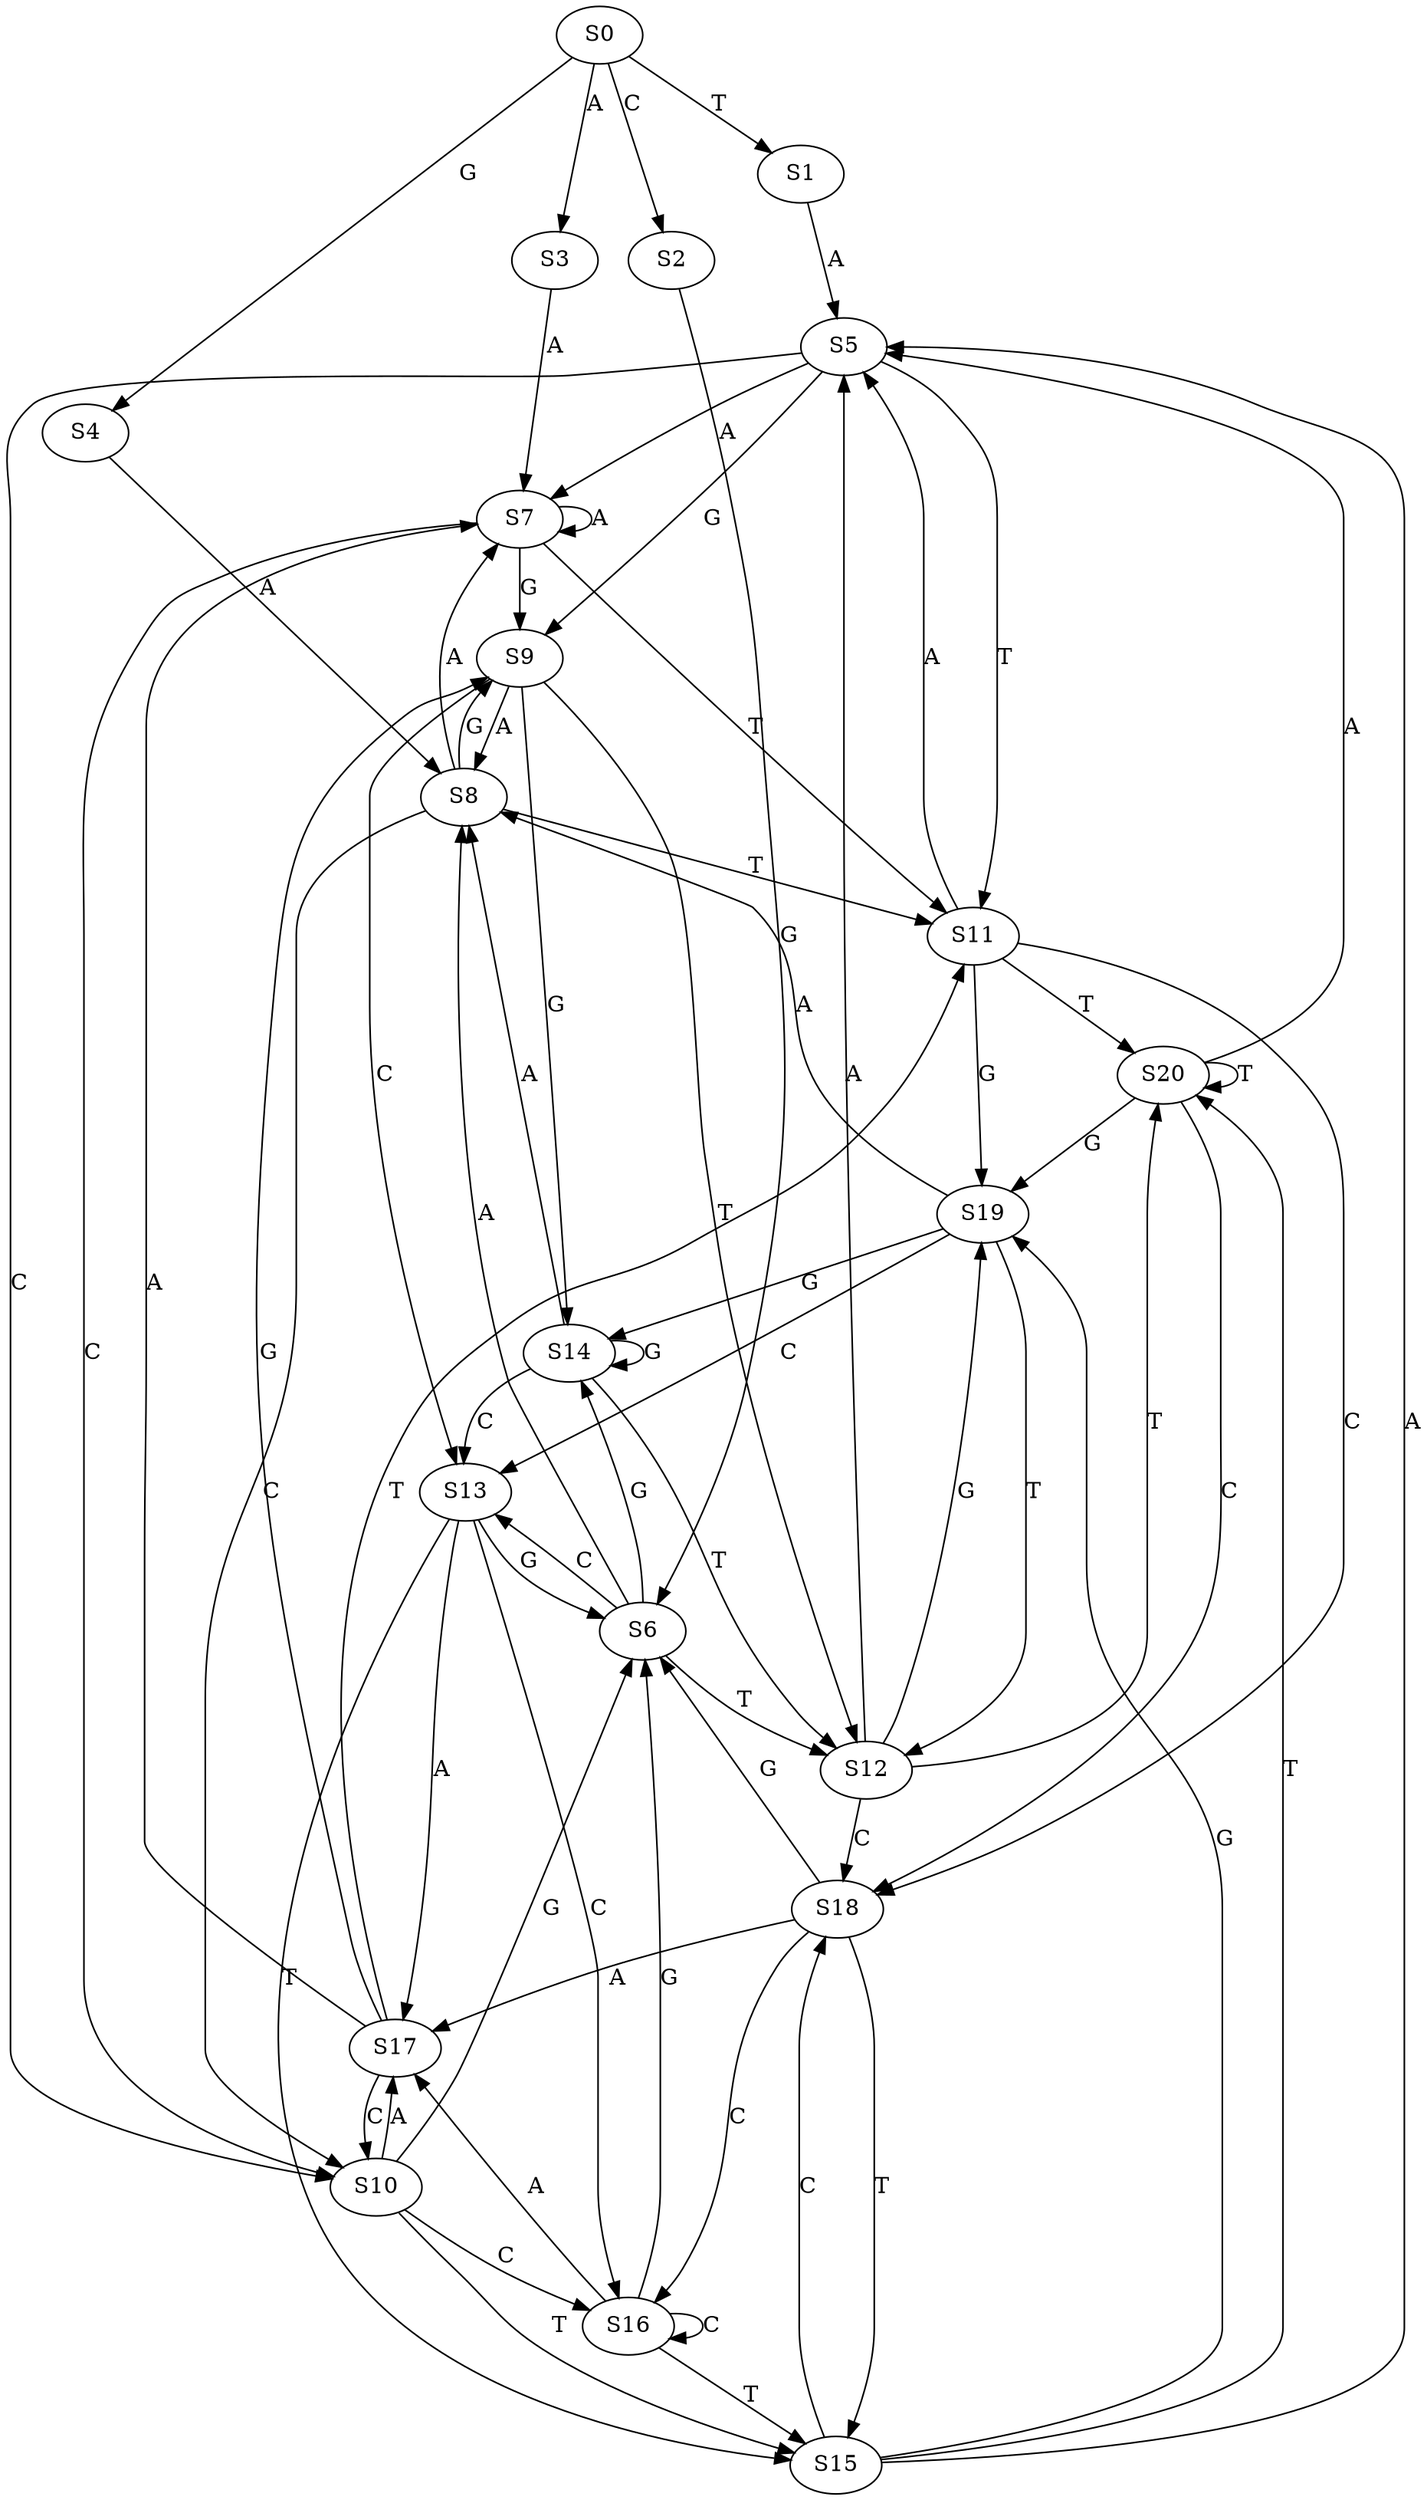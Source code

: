 strict digraph  {
	S0 -> S1 [ label = T ];
	S0 -> S2 [ label = C ];
	S0 -> S3 [ label = A ];
	S0 -> S4 [ label = G ];
	S1 -> S5 [ label = A ];
	S2 -> S6 [ label = G ];
	S3 -> S7 [ label = A ];
	S4 -> S8 [ label = A ];
	S5 -> S9 [ label = G ];
	S5 -> S10 [ label = C ];
	S5 -> S7 [ label = A ];
	S5 -> S11 [ label = T ];
	S6 -> S12 [ label = T ];
	S6 -> S13 [ label = C ];
	S6 -> S14 [ label = G ];
	S6 -> S8 [ label = A ];
	S7 -> S9 [ label = G ];
	S7 -> S10 [ label = C ];
	S7 -> S7 [ label = A ];
	S7 -> S11 [ label = T ];
	S8 -> S11 [ label = T ];
	S8 -> S10 [ label = C ];
	S8 -> S9 [ label = G ];
	S8 -> S7 [ label = A ];
	S9 -> S12 [ label = T ];
	S9 -> S14 [ label = G ];
	S9 -> S8 [ label = A ];
	S9 -> S13 [ label = C ];
	S10 -> S15 [ label = T ];
	S10 -> S16 [ label = C ];
	S10 -> S17 [ label = A ];
	S10 -> S6 [ label = G ];
	S11 -> S18 [ label = C ];
	S11 -> S19 [ label = G ];
	S11 -> S20 [ label = T ];
	S11 -> S5 [ label = A ];
	S12 -> S19 [ label = G ];
	S12 -> S5 [ label = A ];
	S12 -> S18 [ label = C ];
	S12 -> S20 [ label = T ];
	S13 -> S16 [ label = C ];
	S13 -> S17 [ label = A ];
	S13 -> S6 [ label = G ];
	S13 -> S15 [ label = T ];
	S14 -> S12 [ label = T ];
	S14 -> S14 [ label = G ];
	S14 -> S8 [ label = A ];
	S14 -> S13 [ label = C ];
	S15 -> S19 [ label = G ];
	S15 -> S5 [ label = A ];
	S15 -> S18 [ label = C ];
	S15 -> S20 [ label = T ];
	S16 -> S17 [ label = A ];
	S16 -> S15 [ label = T ];
	S16 -> S6 [ label = G ];
	S16 -> S16 [ label = C ];
	S17 -> S7 [ label = A ];
	S17 -> S10 [ label = C ];
	S17 -> S11 [ label = T ];
	S17 -> S9 [ label = G ];
	S18 -> S16 [ label = C ];
	S18 -> S17 [ label = A ];
	S18 -> S15 [ label = T ];
	S18 -> S6 [ label = G ];
	S19 -> S13 [ label = C ];
	S19 -> S8 [ label = A ];
	S19 -> S12 [ label = T ];
	S19 -> S14 [ label = G ];
	S20 -> S19 [ label = G ];
	S20 -> S5 [ label = A ];
	S20 -> S18 [ label = C ];
	S20 -> S20 [ label = T ];
}
